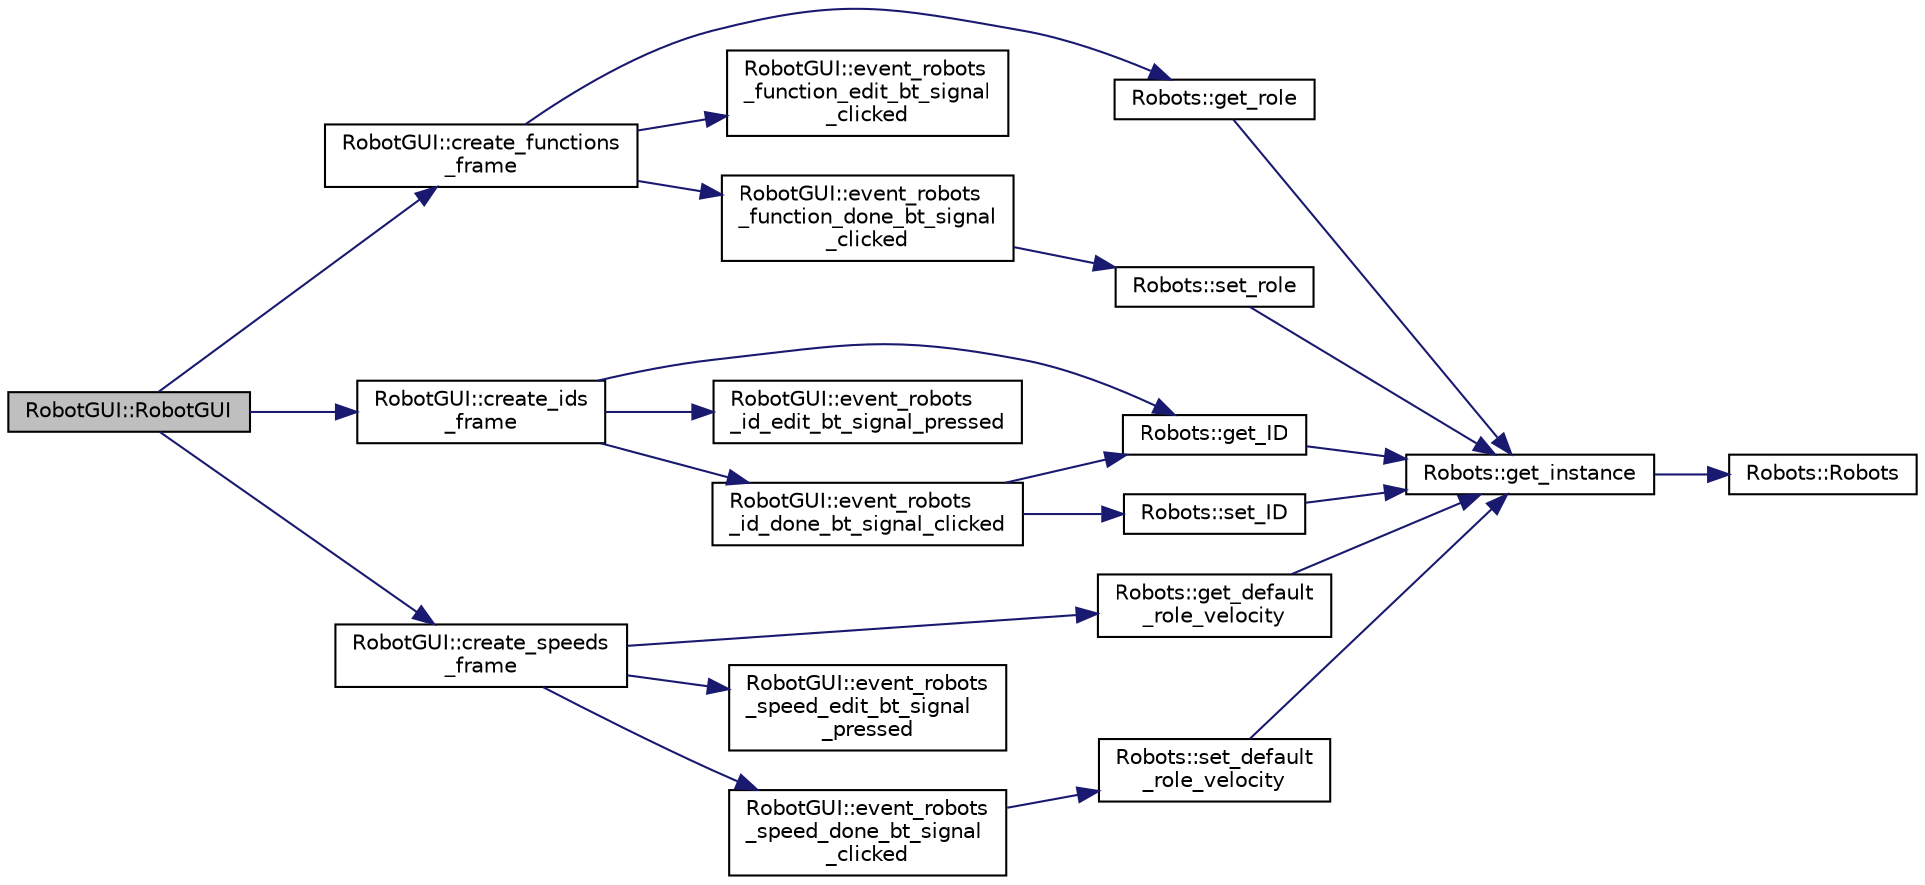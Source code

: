 digraph "RobotGUI::RobotGUI"
{
 // INTERACTIVE_SVG=YES
  edge [fontname="Helvetica",fontsize="10",labelfontname="Helvetica",labelfontsize="10"];
  node [fontname="Helvetica",fontsize="10",shape=record];
  rankdir="LR";
  Node0 [label="RobotGUI::RobotGUI",height=0.2,width=0.4,color="black", fillcolor="grey75", style="filled", fontcolor="black"];
  Node0 -> Node1 [color="midnightblue",fontsize="10",style="solid",fontname="Helvetica"];
  Node1 [label="RobotGUI::create_functions\l_frame",height=0.2,width=0.4,color="black", fillcolor="white", style="filled",URL="$class_robot_g_u_i.html#ae936fdefc6553a75ec8c1971c50c4add"];
  Node1 -> Node2 [color="midnightblue",fontsize="10",style="solid",fontname="Helvetica"];
  Node2 [label="Robots::get_role",height=0.2,width=0.4,color="black", fillcolor="white", style="filled",URL="$class_robots.html#ac5cdd16502bd325581fb2d732169a326"];
  Node2 -> Node3 [color="midnightblue",fontsize="10",style="solid",fontname="Helvetica"];
  Node3 [label="Robots::get_instance",height=0.2,width=0.4,color="black", fillcolor="white", style="filled",URL="$class_robots.html#a589bce74db5f34af384952d48435168f"];
  Node3 -> Node4 [color="midnightblue",fontsize="10",style="solid",fontname="Helvetica"];
  Node4 [label="Robots::Robots",height=0.2,width=0.4,color="black", fillcolor="white", style="filled",URL="$class_robots.html#aa2745a48ebd3e52b9a3020f6afbcb25d",tooltip="Initializes our arrays. "];
  Node1 -> Node5 [color="midnightblue",fontsize="10",style="solid",fontname="Helvetica"];
  Node5 [label="RobotGUI::event_robots\l_function_edit_bt_signal\l_clicked",height=0.2,width=0.4,color="black", fillcolor="white", style="filled",URL="$class_robot_g_u_i.html#a7b15515d7ea036f2b59d62bc6cdc476b"];
  Node1 -> Node6 [color="midnightblue",fontsize="10",style="solid",fontname="Helvetica"];
  Node6 [label="RobotGUI::event_robots\l_function_done_bt_signal\l_clicked",height=0.2,width=0.4,color="black", fillcolor="white", style="filled",URL="$class_robot_g_u_i.html#a772f8b103a92bc866827c5553451120e"];
  Node6 -> Node7 [color="midnightblue",fontsize="10",style="solid",fontname="Helvetica"];
  Node7 [label="Robots::set_role",height=0.2,width=0.4,color="black", fillcolor="white", style="filled",URL="$class_robots.html#a3694b6380b113b7c38a252fd3bbfcca3"];
  Node7 -> Node3 [color="midnightblue",fontsize="10",style="solid",fontname="Helvetica"];
  Node0 -> Node8 [color="midnightblue",fontsize="10",style="solid",fontname="Helvetica"];
  Node8 [label="RobotGUI::create_ids\l_frame",height=0.2,width=0.4,color="black", fillcolor="white", style="filled",URL="$class_robot_g_u_i.html#a0aa53fbc31e2740779cb078f440a4891"];
  Node8 -> Node9 [color="midnightblue",fontsize="10",style="solid",fontname="Helvetica"];
  Node9 [label="Robots::get_ID",height=0.2,width=0.4,color="black", fillcolor="white", style="filled",URL="$class_robots.html#a306bb88b37b41cff35018d51d8228d65"];
  Node9 -> Node3 [color="midnightblue",fontsize="10",style="solid",fontname="Helvetica"];
  Node8 -> Node10 [color="midnightblue",fontsize="10",style="solid",fontname="Helvetica"];
  Node10 [label="RobotGUI::event_robots\l_id_edit_bt_signal_pressed",height=0.2,width=0.4,color="black", fillcolor="white", style="filled",URL="$class_robot_g_u_i.html#a37c09ff17bc02e83aa616ac798b87ee7"];
  Node8 -> Node11 [color="midnightblue",fontsize="10",style="solid",fontname="Helvetica"];
  Node11 [label="RobotGUI::event_robots\l_id_done_bt_signal_clicked",height=0.2,width=0.4,color="black", fillcolor="white", style="filled",URL="$class_robot_g_u_i.html#a92e50bc76f093abdd93e6c4eddb40a63"];
  Node11 -> Node12 [color="midnightblue",fontsize="10",style="solid",fontname="Helvetica"];
  Node12 [label="Robots::set_ID",height=0.2,width=0.4,color="black", fillcolor="white", style="filled",URL="$class_robots.html#aea3f1278d0503cd81adc9ceea0a7d1df",tooltip="SETTERS. "];
  Node12 -> Node3 [color="midnightblue",fontsize="10",style="solid",fontname="Helvetica"];
  Node11 -> Node9 [color="midnightblue",fontsize="10",style="solid",fontname="Helvetica"];
  Node0 -> Node13 [color="midnightblue",fontsize="10",style="solid",fontname="Helvetica"];
  Node13 [label="RobotGUI::create_speeds\l_frame",height=0.2,width=0.4,color="black", fillcolor="white", style="filled",URL="$class_robot_g_u_i.html#a05b171a9b805af42e32ed9036478dafe"];
  Node13 -> Node14 [color="midnightblue",fontsize="10",style="solid",fontname="Helvetica"];
  Node14 [label="Robots::get_default\l_role_velocity",height=0.2,width=0.4,color="black", fillcolor="white", style="filled",URL="$class_robots.html#a4778a7c755c5cca4b5d1e2c3b46fb314"];
  Node14 -> Node3 [color="midnightblue",fontsize="10",style="solid",fontname="Helvetica"];
  Node13 -> Node15 [color="midnightblue",fontsize="10",style="solid",fontname="Helvetica"];
  Node15 [label="RobotGUI::event_robots\l_speed_edit_bt_signal\l_pressed",height=0.2,width=0.4,color="black", fillcolor="white", style="filled",URL="$class_robot_g_u_i.html#ad3e49c942794d65e38600e7d48681fa1"];
  Node13 -> Node16 [color="midnightblue",fontsize="10",style="solid",fontname="Helvetica"];
  Node16 [label="RobotGUI::event_robots\l_speed_done_bt_signal\l_clicked",height=0.2,width=0.4,color="black", fillcolor="white", style="filled",URL="$class_robot_g_u_i.html#a7acb7bdc8533f946f2cbea74966147cc"];
  Node16 -> Node17 [color="midnightblue",fontsize="10",style="solid",fontname="Helvetica"];
  Node17 [label="Robots::set_default\l_role_velocity",height=0.2,width=0.4,color="black", fillcolor="white", style="filled",URL="$class_robots.html#ae167e64868239ece6c9f5b35d6f6ba43"];
  Node17 -> Node3 [color="midnightblue",fontsize="10",style="solid",fontname="Helvetica"];
}

